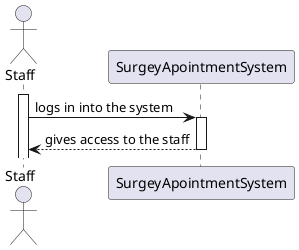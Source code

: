 ﻿@startuml
actor Staff
participant SurgeyApointmentSystem

activate Staff
Staff -> SurgeyApointmentSystem: logs in into the system
activate SurgeyApointmentSystem

SurgeyApointmentSystem --> Staff: gives access to the staff
deactivate SurgeyApointmentSystem

@enduml
